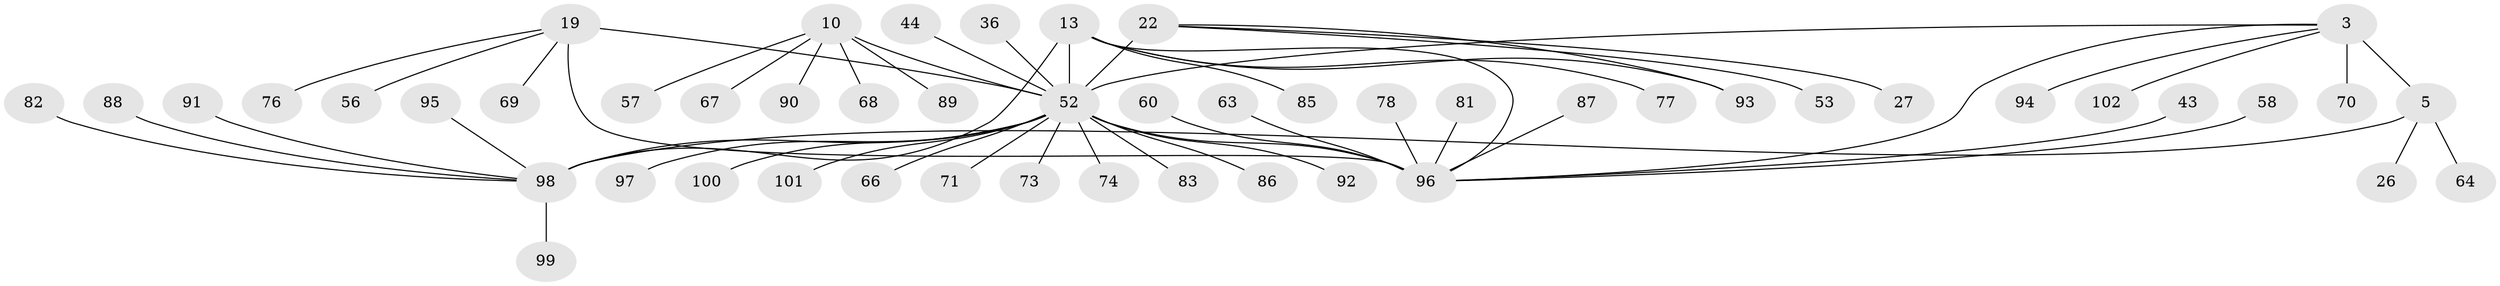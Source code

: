 // original degree distribution, {7: 0.058823529411764705, 6: 0.029411764705882353, 5: 0.0392156862745098, 11: 0.0196078431372549, 4: 0.0392156862745098, 8: 0.0392156862745098, 10: 0.029411764705882353, 9: 0.0196078431372549, 1: 0.5392156862745098, 2: 0.1568627450980392, 3: 0.029411764705882353}
// Generated by graph-tools (version 1.1) at 2025/59/03/04/25 21:59:11]
// undirected, 51 vertices, 56 edges
graph export_dot {
graph [start="1"]
  node [color=gray90,style=filled];
  3 [super="+2+1"];
  5 [super="+4"];
  10 [super="+9"];
  13 [super="+11"];
  19 [super="+18"];
  22 [super="+21"];
  26;
  27;
  36;
  43;
  44;
  52 [super="+49+25+47"];
  53;
  56;
  57;
  58;
  60;
  63 [super="+51"];
  64;
  66;
  67;
  68;
  69;
  70;
  71 [super="+42"];
  73;
  74;
  76;
  77;
  78 [super="+72"];
  81 [super="+59"];
  82 [super="+80"];
  83;
  85;
  86;
  87;
  88 [super="+48"];
  89;
  90 [super="+40+45"];
  91 [super="+62"];
  92 [super="+61"];
  93;
  94 [super="+50"];
  95 [super="+38"];
  96 [super="+20+39+65+84"];
  97;
  98 [super="+14+15+30+54+55+75"];
  99 [super="+32+79"];
  100;
  101;
  102;
  3 -- 5 [weight=6];
  3 -- 52 [weight=3];
  3 -- 94;
  3 -- 102;
  3 -- 70;
  3 -- 96;
  5 -- 64;
  5 -- 26;
  5 -- 98;
  10 -- 52 [weight=7];
  10 -- 67;
  10 -- 68;
  10 -- 90;
  10 -- 89;
  10 -- 57;
  13 -- 77;
  13 -- 85;
  13 -- 93;
  13 -- 52 [weight=4];
  13 -- 98 [weight=6];
  13 -- 96;
  19 -- 76;
  19 -- 69;
  19 -- 56;
  19 -- 96 [weight=6];
  19 -- 52;
  22 -- 53;
  22 -- 27;
  22 -- 93;
  22 -- 52 [weight=6];
  36 -- 52;
  43 -- 96;
  44 -- 52;
  52 -- 66;
  52 -- 101 [weight=2];
  52 -- 74;
  52 -- 83;
  52 -- 86;
  52 -- 92;
  52 -- 96 [weight=4];
  52 -- 97;
  52 -- 98;
  52 -- 100;
  52 -- 71;
  52 -- 73;
  58 -- 96;
  60 -- 96;
  63 -- 96;
  78 -- 96;
  81 -- 96;
  82 -- 98;
  87 -- 96;
  88 -- 98;
  91 -- 98;
  95 -- 98;
  98 -- 99;
}

